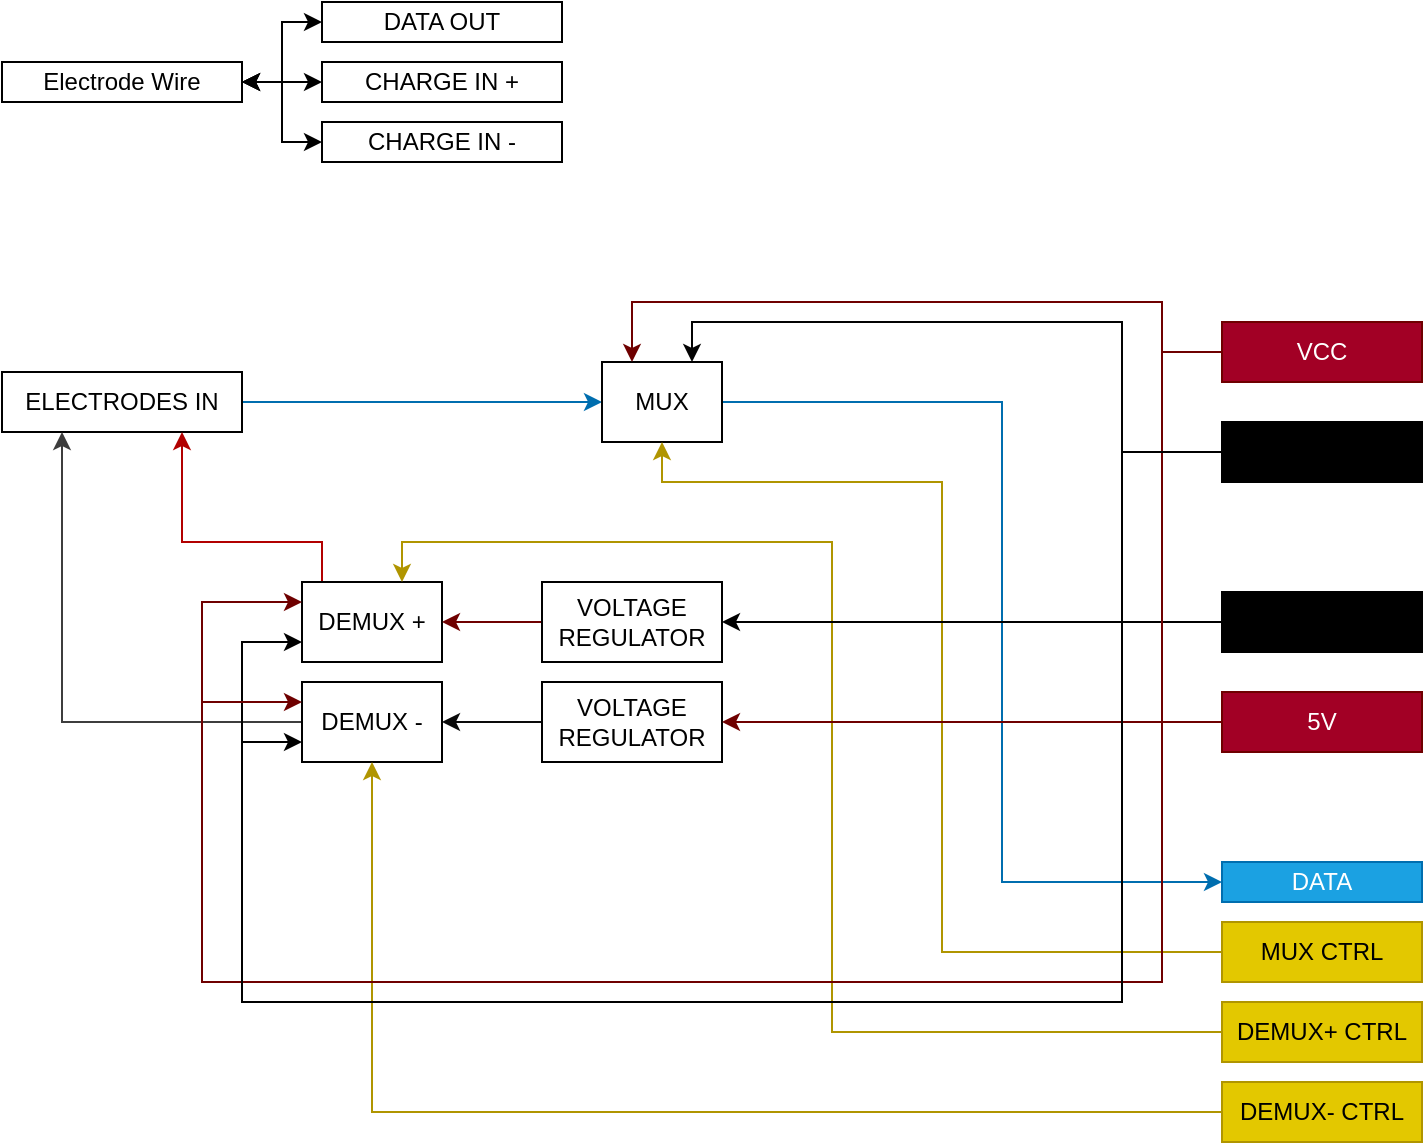 <mxfile version="21.4.0" type="device">
  <diagram name="Page-1" id="BqHBFgcTPOocfmItD8Tv">
    <mxGraphModel dx="978" dy="599" grid="1" gridSize="10" guides="1" tooltips="1" connect="1" arrows="1" fold="1" page="1" pageScale="1" pageWidth="850" pageHeight="1100" math="0" shadow="0">
      <root>
        <mxCell id="0" />
        <mxCell id="1" parent="0" />
        <mxCell id="qPAEyGUihb_5tQbSRS_Z-4" style="edgeStyle=orthogonalEdgeStyle;rounded=0;orthogonalLoop=1;jettySize=auto;html=1;entryX=0;entryY=0.5;entryDx=0;entryDy=0;fillColor=#1ba1e2;strokeColor=#006EAF;" edge="1" parent="1" source="qPAEyGUihb_5tQbSRS_Z-1" target="qPAEyGUihb_5tQbSRS_Z-2">
          <mxGeometry relative="1" as="geometry">
            <mxPoint x="240" y="250" as="targetPoint" />
          </mxGeometry>
        </mxCell>
        <mxCell id="qPAEyGUihb_5tQbSRS_Z-1" value="ELECTRODES IN" style="rounded=0;whiteSpace=wrap;html=1;" vertex="1" parent="1">
          <mxGeometry x="20" y="235" width="120" height="30" as="geometry" />
        </mxCell>
        <mxCell id="qPAEyGUihb_5tQbSRS_Z-21" style="edgeStyle=orthogonalEdgeStyle;rounded=0;orthogonalLoop=1;jettySize=auto;html=1;entryX=0;entryY=0.5;entryDx=0;entryDy=0;fillColor=#1ba1e2;strokeColor=#006EAF;" edge="1" parent="1" source="qPAEyGUihb_5tQbSRS_Z-2" target="qPAEyGUihb_5tQbSRS_Z-20">
          <mxGeometry relative="1" as="geometry">
            <Array as="points">
              <mxPoint x="520" y="250" />
              <mxPoint x="520" y="490" />
            </Array>
          </mxGeometry>
        </mxCell>
        <mxCell id="qPAEyGUihb_5tQbSRS_Z-2" value="MUX" style="rounded=0;whiteSpace=wrap;html=1;" vertex="1" parent="1">
          <mxGeometry x="320" y="230" width="60" height="40" as="geometry" />
        </mxCell>
        <mxCell id="qPAEyGUihb_5tQbSRS_Z-7" style="edgeStyle=orthogonalEdgeStyle;rounded=0;orthogonalLoop=1;jettySize=auto;html=1;entryX=0.75;entryY=1;entryDx=0;entryDy=0;fillColor=#e51400;strokeColor=#B20000;" edge="1" parent="1" source="qPAEyGUihb_5tQbSRS_Z-5" target="qPAEyGUihb_5tQbSRS_Z-1">
          <mxGeometry relative="1" as="geometry">
            <Array as="points">
              <mxPoint x="180" y="320" />
              <mxPoint x="110" y="320" />
            </Array>
          </mxGeometry>
        </mxCell>
        <mxCell id="qPAEyGUihb_5tQbSRS_Z-5" value="DEMUX +" style="rounded=0;whiteSpace=wrap;html=1;" vertex="1" parent="1">
          <mxGeometry x="170" y="340" width="70" height="40" as="geometry" />
        </mxCell>
        <mxCell id="qPAEyGUihb_5tQbSRS_Z-8" style="edgeStyle=orthogonalEdgeStyle;rounded=0;orthogonalLoop=1;jettySize=auto;html=1;entryX=0.25;entryY=1;entryDx=0;entryDy=0;strokeColor=#3D3D3D;" edge="1" parent="1" source="qPAEyGUihb_5tQbSRS_Z-6" target="qPAEyGUihb_5tQbSRS_Z-1">
          <mxGeometry relative="1" as="geometry" />
        </mxCell>
        <mxCell id="qPAEyGUihb_5tQbSRS_Z-6" value="DEMUX -" style="rounded=0;whiteSpace=wrap;html=1;" vertex="1" parent="1">
          <mxGeometry x="170" y="390" width="70" height="40" as="geometry" />
        </mxCell>
        <mxCell id="qPAEyGUihb_5tQbSRS_Z-13" style="edgeStyle=orthogonalEdgeStyle;rounded=0;orthogonalLoop=1;jettySize=auto;html=1;entryX=1;entryY=0.5;entryDx=0;entryDy=0;fillColor=#a20025;strokeColor=#6F0000;" edge="1" parent="1" source="qPAEyGUihb_5tQbSRS_Z-9" target="qPAEyGUihb_5tQbSRS_Z-5">
          <mxGeometry relative="1" as="geometry" />
        </mxCell>
        <mxCell id="qPAEyGUihb_5tQbSRS_Z-9" value="VOLTAGE&lt;br&gt;REGULATOR" style="rounded=0;whiteSpace=wrap;html=1;" vertex="1" parent="1">
          <mxGeometry x="290" y="340" width="90" height="40" as="geometry" />
        </mxCell>
        <mxCell id="qPAEyGUihb_5tQbSRS_Z-12" style="edgeStyle=orthogonalEdgeStyle;rounded=0;orthogonalLoop=1;jettySize=auto;html=1;entryX=1;entryY=0.5;entryDx=0;entryDy=0;strokeColor=#0A0A0A;" edge="1" parent="1" source="qPAEyGUihb_5tQbSRS_Z-10" target="qPAEyGUihb_5tQbSRS_Z-6">
          <mxGeometry relative="1" as="geometry" />
        </mxCell>
        <mxCell id="qPAEyGUihb_5tQbSRS_Z-10" value="VOLTAGE&lt;br&gt;REGULATOR" style="rounded=0;whiteSpace=wrap;html=1;" vertex="1" parent="1">
          <mxGeometry x="290" y="390" width="90" height="40" as="geometry" />
        </mxCell>
        <mxCell id="qPAEyGUihb_5tQbSRS_Z-15" style="edgeStyle=orthogonalEdgeStyle;rounded=0;orthogonalLoop=1;jettySize=auto;html=1;fillColor=#e3c800;strokeColor=#B09500;" edge="1" parent="1" source="qPAEyGUihb_5tQbSRS_Z-14">
          <mxGeometry relative="1" as="geometry">
            <mxPoint x="350" y="270" as="targetPoint" />
            <Array as="points">
              <mxPoint x="490" y="525" />
              <mxPoint x="490" y="290" />
              <mxPoint x="350" y="290" />
            </Array>
          </mxGeometry>
        </mxCell>
        <mxCell id="qPAEyGUihb_5tQbSRS_Z-14" value="MUX CTRL" style="rounded=0;whiteSpace=wrap;html=1;fillColor=#e3c800;fontColor=#000000;strokeColor=#B09500;" vertex="1" parent="1">
          <mxGeometry x="630" y="510" width="100" height="30" as="geometry" />
        </mxCell>
        <mxCell id="qPAEyGUihb_5tQbSRS_Z-17" style="edgeStyle=orthogonalEdgeStyle;rounded=0;orthogonalLoop=1;jettySize=auto;html=1;fillColor=#e3c800;strokeColor=#B09500;" edge="1" parent="1" source="qPAEyGUihb_5tQbSRS_Z-16">
          <mxGeometry relative="1" as="geometry">
            <mxPoint x="220" y="340" as="targetPoint" />
            <Array as="points">
              <mxPoint x="435" y="565" />
              <mxPoint x="435" y="320" />
              <mxPoint x="220" y="320" />
            </Array>
          </mxGeometry>
        </mxCell>
        <mxCell id="qPAEyGUihb_5tQbSRS_Z-16" value="DEMUX+ CTRL" style="rounded=0;whiteSpace=wrap;html=1;fillColor=#e3c800;fontColor=#000000;strokeColor=#B09500;" vertex="1" parent="1">
          <mxGeometry x="630" y="550" width="100" height="30" as="geometry" />
        </mxCell>
        <mxCell id="qPAEyGUihb_5tQbSRS_Z-19" style="edgeStyle=orthogonalEdgeStyle;rounded=0;orthogonalLoop=1;jettySize=auto;html=1;entryX=0.5;entryY=1;entryDx=0;entryDy=0;exitX=0;exitY=0.5;exitDx=0;exitDy=0;fillColor=#e3c800;strokeColor=#B09500;" edge="1" parent="1" source="qPAEyGUihb_5tQbSRS_Z-22" target="qPAEyGUihb_5tQbSRS_Z-6">
          <mxGeometry relative="1" as="geometry">
            <mxPoint x="430" y="485" as="sourcePoint" />
            <Array as="points">
              <mxPoint x="205" y="605" />
            </Array>
          </mxGeometry>
        </mxCell>
        <mxCell id="qPAEyGUihb_5tQbSRS_Z-20" value="DATA" style="rounded=0;whiteSpace=wrap;html=1;fillColor=#1ba1e2;fontColor=#ffffff;strokeColor=#006EAF;" vertex="1" parent="1">
          <mxGeometry x="630" y="480" width="100" height="20" as="geometry" />
        </mxCell>
        <mxCell id="qPAEyGUihb_5tQbSRS_Z-22" value="DEMUX- CTRL" style="rounded=0;whiteSpace=wrap;html=1;fillColor=#e3c800;fontColor=#000000;strokeColor=#B09500;" vertex="1" parent="1">
          <mxGeometry x="630" y="590" width="100" height="30" as="geometry" />
        </mxCell>
        <mxCell id="qPAEyGUihb_5tQbSRS_Z-25" style="edgeStyle=orthogonalEdgeStyle;rounded=0;orthogonalLoop=1;jettySize=auto;html=1;entryX=1;entryY=0.5;entryDx=0;entryDy=0;strokeColor=#000000;" edge="1" parent="1" source="qPAEyGUihb_5tQbSRS_Z-23" target="qPAEyGUihb_5tQbSRS_Z-9">
          <mxGeometry relative="1" as="geometry" />
        </mxCell>
        <mxCell id="qPAEyGUihb_5tQbSRS_Z-23" value="-5V" style="rounded=0;whiteSpace=wrap;html=1;fillColor=#000000;" vertex="1" parent="1">
          <mxGeometry x="630" y="345" width="100" height="30" as="geometry" />
        </mxCell>
        <mxCell id="qPAEyGUihb_5tQbSRS_Z-26" style="edgeStyle=orthogonalEdgeStyle;rounded=0;orthogonalLoop=1;jettySize=auto;html=1;entryX=1;entryY=0.5;entryDx=0;entryDy=0;fillColor=#a20025;strokeColor=#6F0000;" edge="1" parent="1" source="qPAEyGUihb_5tQbSRS_Z-24" target="qPAEyGUihb_5tQbSRS_Z-10">
          <mxGeometry relative="1" as="geometry" />
        </mxCell>
        <mxCell id="qPAEyGUihb_5tQbSRS_Z-24" value="5V" style="rounded=0;whiteSpace=wrap;html=1;fillColor=#a20025;fontColor=#ffffff;strokeColor=#6F0000;" vertex="1" parent="1">
          <mxGeometry x="630" y="395" width="100" height="30" as="geometry" />
        </mxCell>
        <mxCell id="qPAEyGUihb_5tQbSRS_Z-29" style="edgeStyle=orthogonalEdgeStyle;rounded=0;orthogonalLoop=1;jettySize=auto;html=1;entryX=0.25;entryY=0;entryDx=0;entryDy=0;fillColor=#a20025;strokeColor=#6F0000;" edge="1" parent="1" source="qPAEyGUihb_5tQbSRS_Z-27" target="qPAEyGUihb_5tQbSRS_Z-2">
          <mxGeometry relative="1" as="geometry">
            <Array as="points">
              <mxPoint x="600" y="225" />
              <mxPoint x="600" y="200" />
              <mxPoint x="335" y="200" />
            </Array>
          </mxGeometry>
        </mxCell>
        <mxCell id="qPAEyGUihb_5tQbSRS_Z-30" value="" style="edgeStyle=orthogonalEdgeStyle;rounded=0;orthogonalLoop=1;jettySize=auto;html=1;entryX=0;entryY=0.25;entryDx=0;entryDy=0;fillColor=#a20025;strokeColor=#6F0000;" edge="1" parent="1" source="qPAEyGUihb_5tQbSRS_Z-27" target="qPAEyGUihb_5tQbSRS_Z-5">
          <mxGeometry relative="1" as="geometry">
            <mxPoint x="580" y="540" as="targetPoint" />
            <Array as="points">
              <mxPoint x="600" y="225" />
              <mxPoint x="600" y="540" />
              <mxPoint x="120" y="540" />
              <mxPoint x="120" y="350" />
            </Array>
          </mxGeometry>
        </mxCell>
        <mxCell id="qPAEyGUihb_5tQbSRS_Z-27" value="VCC" style="rounded=0;whiteSpace=wrap;html=1;fillColor=#a20025;fontColor=#ffffff;strokeColor=#6F0000;" vertex="1" parent="1">
          <mxGeometry x="630" y="210" width="100" height="30" as="geometry" />
        </mxCell>
        <mxCell id="qPAEyGUihb_5tQbSRS_Z-32" style="edgeStyle=orthogonalEdgeStyle;rounded=0;orthogonalLoop=1;jettySize=auto;html=1;entryX=0.75;entryY=0;entryDx=0;entryDy=0;strokeColor=#030303;" edge="1" parent="1" source="qPAEyGUihb_5tQbSRS_Z-28" target="qPAEyGUihb_5tQbSRS_Z-2">
          <mxGeometry relative="1" as="geometry">
            <Array as="points">
              <mxPoint x="580" y="275" />
              <mxPoint x="580" y="210" />
              <mxPoint x="365" y="210" />
            </Array>
          </mxGeometry>
        </mxCell>
        <mxCell id="qPAEyGUihb_5tQbSRS_Z-33" style="edgeStyle=orthogonalEdgeStyle;rounded=0;orthogonalLoop=1;jettySize=auto;html=1;entryX=0;entryY=0.75;entryDx=0;entryDy=0;strokeColor=#000000;" edge="1" parent="1" source="qPAEyGUihb_5tQbSRS_Z-28" target="qPAEyGUihb_5tQbSRS_Z-5">
          <mxGeometry relative="1" as="geometry">
            <mxPoint x="260" y="470" as="targetPoint" />
            <Array as="points">
              <mxPoint x="580" y="275" />
              <mxPoint x="580" y="550" />
              <mxPoint x="140" y="550" />
              <mxPoint x="140" y="370" />
            </Array>
          </mxGeometry>
        </mxCell>
        <mxCell id="qPAEyGUihb_5tQbSRS_Z-28" value="VEE" style="rounded=0;whiteSpace=wrap;html=1;fillColor=#000000;" vertex="1" parent="1">
          <mxGeometry x="630" y="260" width="100" height="30" as="geometry" />
        </mxCell>
        <mxCell id="qPAEyGUihb_5tQbSRS_Z-31" value="" style="endArrow=classic;html=1;rounded=0;entryX=0;entryY=0.25;entryDx=0;entryDy=0;fillColor=#a20025;strokeColor=#6F0000;" edge="1" parent="1" target="qPAEyGUihb_5tQbSRS_Z-6">
          <mxGeometry width="50" height="50" relative="1" as="geometry">
            <mxPoint x="120" y="400" as="sourcePoint" />
            <mxPoint x="170" y="430" as="targetPoint" />
          </mxGeometry>
        </mxCell>
        <mxCell id="qPAEyGUihb_5tQbSRS_Z-34" value="" style="endArrow=classic;html=1;rounded=0;entryX=0;entryY=0.75;entryDx=0;entryDy=0;strokeColor=#000000;" edge="1" parent="1" target="qPAEyGUihb_5tQbSRS_Z-6">
          <mxGeometry width="50" height="50" relative="1" as="geometry">
            <mxPoint x="140" y="420" as="sourcePoint" />
            <mxPoint x="160" y="420" as="targetPoint" />
          </mxGeometry>
        </mxCell>
        <mxCell id="qPAEyGUihb_5tQbSRS_Z-78" style="edgeStyle=orthogonalEdgeStyle;rounded=0;orthogonalLoop=1;jettySize=auto;html=1;entryX=0;entryY=0.5;entryDx=0;entryDy=0;startArrow=classic;startFill=1;" edge="1" parent="1" source="qPAEyGUihb_5tQbSRS_Z-50" target="qPAEyGUihb_5tQbSRS_Z-75">
          <mxGeometry relative="1" as="geometry" />
        </mxCell>
        <mxCell id="qPAEyGUihb_5tQbSRS_Z-79" style="edgeStyle=orthogonalEdgeStyle;rounded=0;orthogonalLoop=1;jettySize=auto;html=1;entryX=0;entryY=0.5;entryDx=0;entryDy=0;startArrow=classic;startFill=1;" edge="1" parent="1" source="qPAEyGUihb_5tQbSRS_Z-50" target="qPAEyGUihb_5tQbSRS_Z-76">
          <mxGeometry relative="1" as="geometry" />
        </mxCell>
        <mxCell id="qPAEyGUihb_5tQbSRS_Z-80" style="edgeStyle=orthogonalEdgeStyle;rounded=0;orthogonalLoop=1;jettySize=auto;html=1;entryX=0;entryY=0.5;entryDx=0;entryDy=0;startArrow=classic;startFill=1;" edge="1" parent="1" source="qPAEyGUihb_5tQbSRS_Z-50" target="qPAEyGUihb_5tQbSRS_Z-77">
          <mxGeometry relative="1" as="geometry" />
        </mxCell>
        <mxCell id="qPAEyGUihb_5tQbSRS_Z-50" value="Electrode Wire" style="rounded=0;whiteSpace=wrap;html=1;" vertex="1" parent="1">
          <mxGeometry x="20" y="80" width="120" height="20" as="geometry" />
        </mxCell>
        <mxCell id="qPAEyGUihb_5tQbSRS_Z-75" value="DATA OUT" style="rounded=0;whiteSpace=wrap;html=1;" vertex="1" parent="1">
          <mxGeometry x="180" y="50" width="120" height="20" as="geometry" />
        </mxCell>
        <mxCell id="qPAEyGUihb_5tQbSRS_Z-76" value="CHARGE IN +" style="rounded=0;whiteSpace=wrap;html=1;" vertex="1" parent="1">
          <mxGeometry x="180" y="80" width="120" height="20" as="geometry" />
        </mxCell>
        <mxCell id="qPAEyGUihb_5tQbSRS_Z-77" value="CHARGE IN -" style="rounded=0;whiteSpace=wrap;html=1;" vertex="1" parent="1">
          <mxGeometry x="180" y="110" width="120" height="20" as="geometry" />
        </mxCell>
      </root>
    </mxGraphModel>
  </diagram>
</mxfile>
